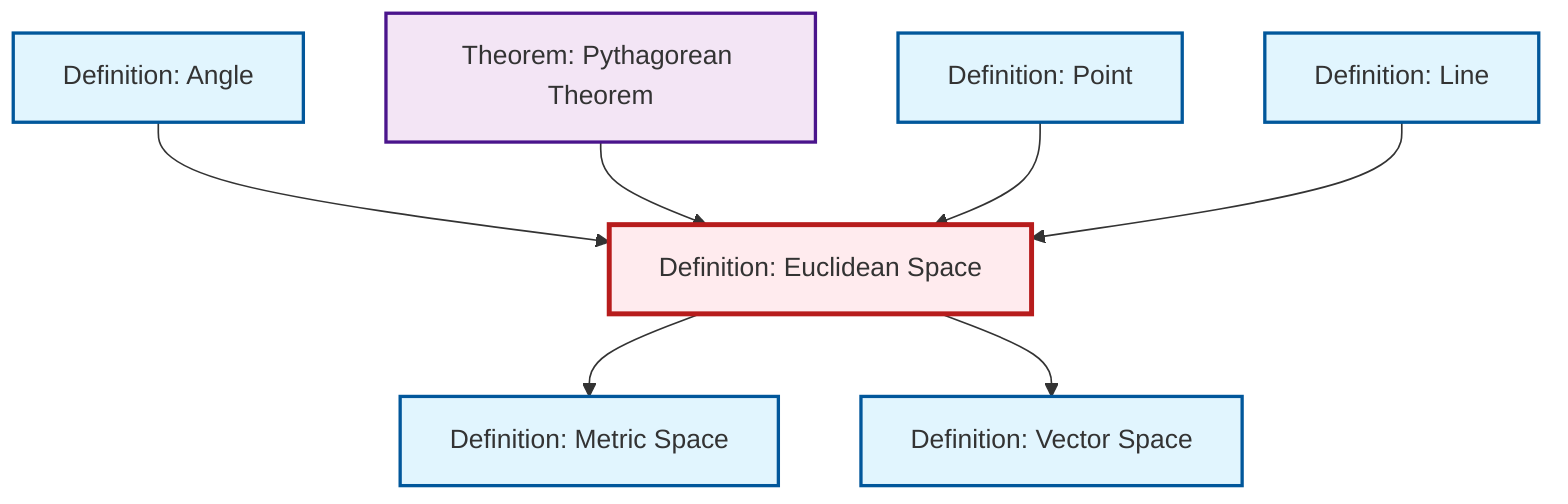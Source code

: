 graph TD
    classDef definition fill:#e1f5fe,stroke:#01579b,stroke-width:2px
    classDef theorem fill:#f3e5f5,stroke:#4a148c,stroke-width:2px
    classDef axiom fill:#fff3e0,stroke:#e65100,stroke-width:2px
    classDef example fill:#e8f5e9,stroke:#1b5e20,stroke-width:2px
    classDef current fill:#ffebee,stroke:#b71c1c,stroke-width:3px
    def-metric-space["Definition: Metric Space"]:::definition
    def-point["Definition: Point"]:::definition
    def-line["Definition: Line"]:::definition
    thm-pythagorean["Theorem: Pythagorean Theorem"]:::theorem
    def-vector-space["Definition: Vector Space"]:::definition
    def-euclidean-space["Definition: Euclidean Space"]:::definition
    def-angle["Definition: Angle"]:::definition
    def-euclidean-space --> def-metric-space
    def-angle --> def-euclidean-space
    thm-pythagorean --> def-euclidean-space
    def-point --> def-euclidean-space
    def-line --> def-euclidean-space
    def-euclidean-space --> def-vector-space
    class def-euclidean-space current